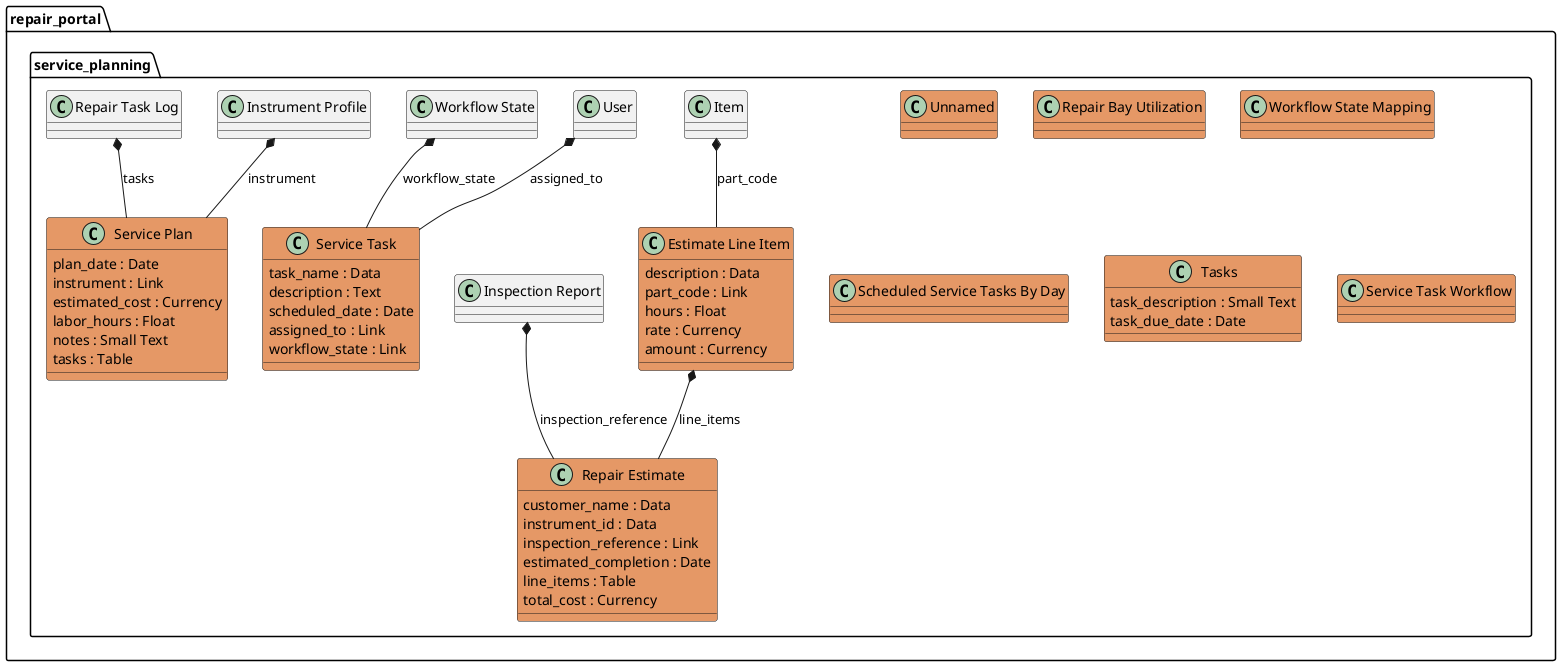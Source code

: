 @startuml
package repair_portal.service_planning <<Folder>> {
class "Unnamed" #E59866 {
}
class "Unnamed" #E59866 {
}
class "Repair Bay Utilization" #E59866 {
}
class "Workflow State Mapping" #E59866 {
}
class "Scheduled Service Tasks By Day" #E59866 {
}
"Item" *-- "Estimate Line Item" : part_code
class "Estimate Line Item" #E59866 {
  description : Data
  part_code : Link
  hours : Float
  rate : Currency
  amount : Currency
}
"Inspection Report" *-- "Repair Estimate" : inspection_reference
"Estimate Line Item" *-- "Repair Estimate" : line_items
class "Repair Estimate" #E59866 {
  customer_name : Data
  instrument_id : Data
  inspection_reference : Link
  estimated_completion : Date
  line_items : Table
  total_cost : Currency
}
class "Tasks" #E59866 {
  task_description : Small Text
  task_due_date : Date
}
"User" *-- "Service Task" : assigned_to
"Workflow State" *-- "Service Task" : workflow_state
class "Service Task" #E59866 {
  task_name : Data
  description : Text
  scheduled_date : Date
  assigned_to : Link
  workflow_state : Link
}
"Instrument Profile" *-- "Service Plan" : instrument
"Repair Task Log" *-- "Service Plan" : tasks
class "Service Plan" #E59866 {
  plan_date : Date
  instrument : Link
  estimated_cost : Currency
  labor_hours : Float
  notes : Small Text
  tasks : Table
}
class "Service Task Workflow" #E59866 {
}
}
@enduml
